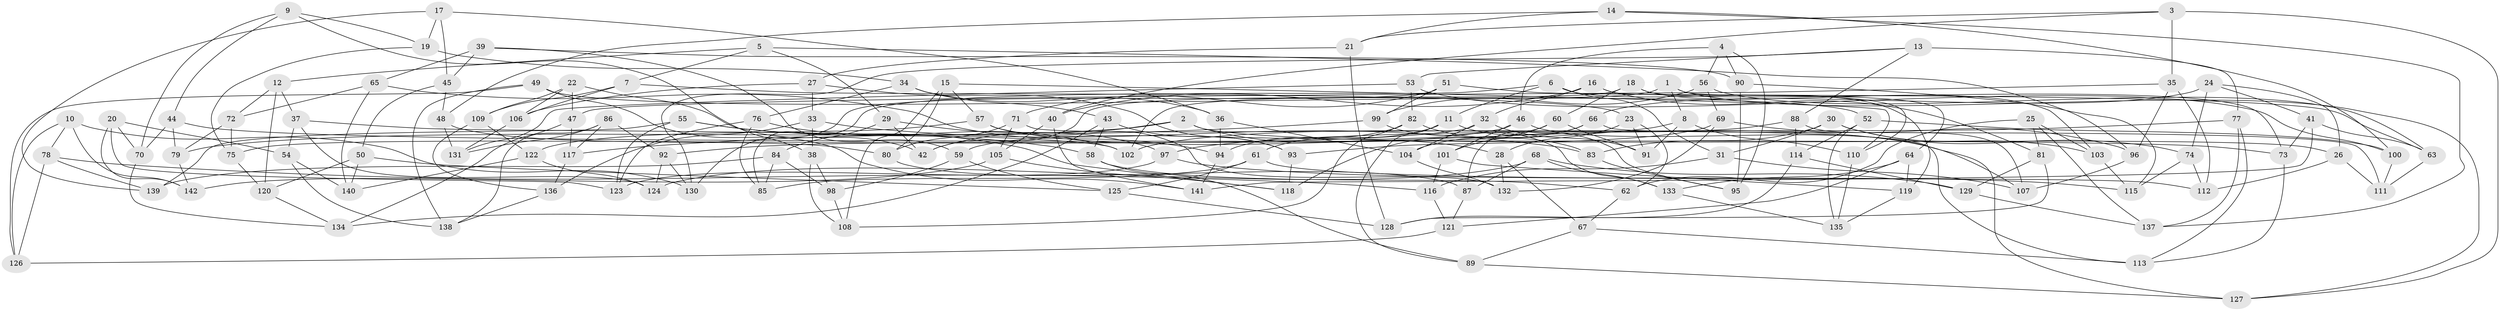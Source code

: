 // Generated by graph-tools (version 1.1) at 2025/50/03/09/25 03:50:48]
// undirected, 142 vertices, 284 edges
graph export_dot {
graph [start="1"]
  node [color=gray90,style=filled];
  1;
  2;
  3;
  4;
  5;
  6;
  7;
  8;
  9;
  10;
  11;
  12;
  13;
  14;
  15;
  16;
  17;
  18;
  19;
  20;
  21;
  22;
  23;
  24;
  25;
  26;
  27;
  28;
  29;
  30;
  31;
  32;
  33;
  34;
  35;
  36;
  37;
  38;
  39;
  40;
  41;
  42;
  43;
  44;
  45;
  46;
  47;
  48;
  49;
  50;
  51;
  52;
  53;
  54;
  55;
  56;
  57;
  58;
  59;
  60;
  61;
  62;
  63;
  64;
  65;
  66;
  67;
  68;
  69;
  70;
  71;
  72;
  73;
  74;
  75;
  76;
  77;
  78;
  79;
  80;
  81;
  82;
  83;
  84;
  85;
  86;
  87;
  88;
  89;
  90;
  91;
  92;
  93;
  94;
  95;
  96;
  97;
  98;
  99;
  100;
  101;
  102;
  103;
  104;
  105;
  106;
  107;
  108;
  109;
  110;
  111;
  112;
  113;
  114;
  115;
  116;
  117;
  118;
  119;
  120;
  121;
  122;
  123;
  124;
  125;
  126;
  127;
  128;
  129;
  130;
  131;
  132;
  133;
  134;
  135;
  136;
  137;
  138;
  139;
  140;
  141;
  142;
  1 -- 127;
  1 -- 64;
  1 -- 8;
  1 -- 42;
  2 -- 42;
  2 -- 79;
  2 -- 26;
  2 -- 28;
  3 -- 35;
  3 -- 21;
  3 -- 40;
  3 -- 127;
  4 -- 46;
  4 -- 95;
  4 -- 56;
  4 -- 90;
  5 -- 12;
  5 -- 7;
  5 -- 96;
  5 -- 29;
  6 -- 31;
  6 -- 119;
  6 -- 11;
  6 -- 85;
  7 -- 106;
  7 -- 109;
  7 -- 23;
  8 -- 91;
  8 -- 110;
  8 -- 92;
  9 -- 19;
  9 -- 38;
  9 -- 70;
  9 -- 44;
  10 -- 130;
  10 -- 78;
  10 -- 142;
  10 -- 126;
  11 -- 61;
  11 -- 95;
  11 -- 89;
  12 -- 37;
  12 -- 120;
  12 -- 72;
  13 -- 53;
  13 -- 130;
  13 -- 77;
  13 -- 88;
  14 -- 48;
  14 -- 100;
  14 -- 137;
  14 -- 21;
  15 -- 57;
  15 -- 108;
  15 -- 80;
  15 -- 110;
  16 -- 110;
  16 -- 40;
  16 -- 81;
  16 -- 32;
  17 -- 45;
  17 -- 139;
  17 -- 36;
  17 -- 19;
  18 -- 103;
  18 -- 60;
  18 -- 73;
  18 -- 102;
  19 -- 34;
  19 -- 75;
  20 -- 123;
  20 -- 142;
  20 -- 54;
  20 -- 70;
  21 -- 128;
  21 -- 27;
  22 -- 42;
  22 -- 47;
  22 -- 109;
  22 -- 106;
  23 -- 91;
  23 -- 28;
  23 -- 62;
  24 -- 74;
  24 -- 66;
  24 -- 26;
  24 -- 41;
  25 -- 62;
  25 -- 81;
  25 -- 137;
  25 -- 103;
  26 -- 111;
  26 -- 112;
  27 -- 93;
  27 -- 33;
  27 -- 106;
  28 -- 67;
  28 -- 132;
  29 -- 42;
  29 -- 84;
  29 -- 97;
  30 -- 31;
  30 -- 103;
  30 -- 74;
  30 -- 83;
  31 -- 107;
  31 -- 116;
  32 -- 104;
  32 -- 91;
  32 -- 75;
  33 -- 136;
  33 -- 38;
  33 -- 83;
  34 -- 36;
  34 -- 43;
  34 -- 76;
  35 -- 96;
  35 -- 47;
  35 -- 112;
  36 -- 94;
  36 -- 104;
  37 -- 102;
  37 -- 124;
  37 -- 54;
  38 -- 108;
  38 -- 98;
  39 -- 59;
  39 -- 90;
  39 -- 65;
  39 -- 45;
  40 -- 141;
  40 -- 105;
  41 -- 63;
  41 -- 73;
  41 -- 141;
  43 -- 58;
  43 -- 134;
  43 -- 93;
  44 -- 73;
  44 -- 79;
  44 -- 70;
  45 -- 50;
  45 -- 48;
  46 -- 59;
  46 -- 127;
  46 -- 101;
  47 -- 117;
  47 -- 134;
  48 -- 80;
  48 -- 131;
  49 -- 126;
  49 -- 138;
  49 -- 52;
  49 -- 141;
  50 -- 120;
  50 -- 125;
  50 -- 140;
  51 -- 63;
  51 -- 130;
  51 -- 71;
  51 -- 99;
  52 -- 135;
  52 -- 114;
  52 -- 100;
  53 -- 82;
  53 -- 131;
  53 -- 100;
  54 -- 140;
  54 -- 138;
  55 -- 58;
  55 -- 118;
  55 -- 123;
  55 -- 139;
  56 -- 63;
  56 -- 99;
  56 -- 69;
  57 -- 132;
  57 -- 107;
  57 -- 122;
  58 -- 62;
  58 -- 89;
  59 -- 98;
  59 -- 125;
  60 -- 101;
  60 -- 91;
  60 -- 118;
  61 -- 112;
  61 -- 125;
  61 -- 85;
  62 -- 67;
  63 -- 111;
  64 -- 133;
  64 -- 121;
  64 -- 119;
  65 -- 140;
  65 -- 94;
  65 -- 72;
  66 -- 111;
  66 -- 104;
  66 -- 87;
  67 -- 113;
  67 -- 89;
  68 -- 133;
  68 -- 124;
  68 -- 87;
  68 -- 129;
  69 -- 96;
  69 -- 132;
  69 -- 93;
  70 -- 134;
  71 -- 113;
  71 -- 105;
  71 -- 80;
  72 -- 75;
  72 -- 79;
  73 -- 113;
  74 -- 115;
  74 -- 112;
  75 -- 120;
  76 -- 102;
  76 -- 85;
  76 -- 123;
  77 -- 97;
  77 -- 113;
  77 -- 137;
  78 -- 116;
  78 -- 126;
  78 -- 139;
  79 -- 142;
  80 -- 87;
  81 -- 129;
  81 -- 128;
  82 -- 94;
  82 -- 83;
  82 -- 108;
  83 -- 95;
  84 -- 139;
  84 -- 85;
  84 -- 98;
  86 -- 92;
  86 -- 138;
  86 -- 117;
  86 -- 131;
  87 -- 121;
  88 -- 102;
  88 -- 107;
  88 -- 114;
  89 -- 127;
  90 -- 115;
  90 -- 95;
  92 -- 130;
  92 -- 124;
  93 -- 118;
  94 -- 141;
  96 -- 107;
  97 -- 123;
  97 -- 115;
  98 -- 108;
  99 -- 133;
  99 -- 117;
  100 -- 111;
  101 -- 116;
  101 -- 119;
  103 -- 115;
  104 -- 132;
  105 -- 142;
  105 -- 118;
  106 -- 131;
  109 -- 136;
  109 -- 122;
  110 -- 135;
  114 -- 129;
  114 -- 128;
  116 -- 121;
  117 -- 136;
  119 -- 135;
  120 -- 134;
  121 -- 126;
  122 -- 124;
  122 -- 140;
  125 -- 128;
  129 -- 137;
  133 -- 135;
  136 -- 138;
}
